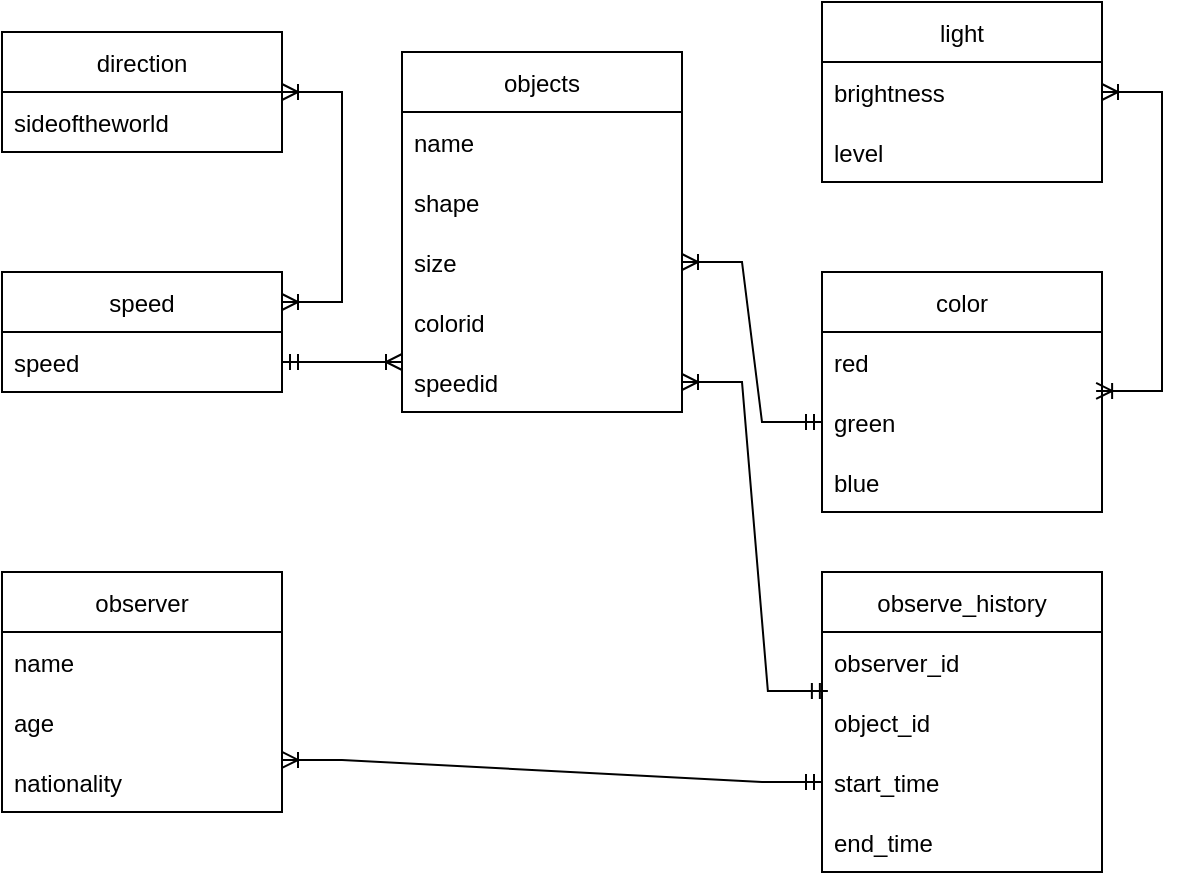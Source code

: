 <mxfile version="18.1.3" type="github">
  <diagram id="-K4ERPyTieTXIp2pPhN8" name="Page-1">
    <mxGraphModel dx="990" dy="650" grid="1" gridSize="10" guides="1" tooltips="1" connect="1" arrows="1" fold="1" page="1" pageScale="1" pageWidth="827" pageHeight="1169" math="0" shadow="0">
      <root>
        <mxCell id="0" />
        <mxCell id="1" parent="0" />
        <mxCell id="L3-jUyVPx0er-l2y9_Mx-1" value="direction" style="swimlane;fontStyle=0;childLayout=stackLayout;horizontal=1;startSize=30;horizontalStack=0;resizeParent=1;resizeParentMax=0;resizeLast=0;collapsible=1;marginBottom=0;" vertex="1" parent="1">
          <mxGeometry x="110" y="50" width="140" height="60" as="geometry" />
        </mxCell>
        <mxCell id="L3-jUyVPx0er-l2y9_Mx-2" value="sideoftheworld" style="text;strokeColor=none;fillColor=none;align=left;verticalAlign=middle;spacingLeft=4;spacingRight=4;overflow=hidden;points=[[0,0.5],[1,0.5]];portConstraint=eastwest;rotatable=0;" vertex="1" parent="L3-jUyVPx0er-l2y9_Mx-1">
          <mxGeometry y="30" width="140" height="30" as="geometry" />
        </mxCell>
        <mxCell id="L3-jUyVPx0er-l2y9_Mx-6" value="speed" style="swimlane;fontStyle=0;childLayout=stackLayout;horizontal=1;startSize=30;horizontalStack=0;resizeParent=1;resizeParentMax=0;resizeLast=0;collapsible=1;marginBottom=0;" vertex="1" parent="1">
          <mxGeometry x="110" y="170" width="140" height="60" as="geometry" />
        </mxCell>
        <mxCell id="L3-jUyVPx0er-l2y9_Mx-7" value="speed" style="text;strokeColor=none;fillColor=none;align=left;verticalAlign=middle;spacingLeft=4;spacingRight=4;overflow=hidden;points=[[0,0.5],[1,0.5]];portConstraint=eastwest;rotatable=0;" vertex="1" parent="L3-jUyVPx0er-l2y9_Mx-6">
          <mxGeometry y="30" width="140" height="30" as="geometry" />
        </mxCell>
        <mxCell id="L3-jUyVPx0er-l2y9_Mx-10" value="light" style="swimlane;fontStyle=0;childLayout=stackLayout;horizontal=1;startSize=30;horizontalStack=0;resizeParent=1;resizeParentMax=0;resizeLast=0;collapsible=1;marginBottom=0;" vertex="1" parent="1">
          <mxGeometry x="520" y="35" width="140" height="90" as="geometry" />
        </mxCell>
        <mxCell id="L3-jUyVPx0er-l2y9_Mx-11" value="brightness" style="text;strokeColor=none;fillColor=none;align=left;verticalAlign=middle;spacingLeft=4;spacingRight=4;overflow=hidden;points=[[0,0.5],[1,0.5]];portConstraint=eastwest;rotatable=0;" vertex="1" parent="L3-jUyVPx0er-l2y9_Mx-10">
          <mxGeometry y="30" width="140" height="30" as="geometry" />
        </mxCell>
        <mxCell id="L3-jUyVPx0er-l2y9_Mx-12" value="level" style="text;strokeColor=none;fillColor=none;align=left;verticalAlign=middle;spacingLeft=4;spacingRight=4;overflow=hidden;points=[[0,0.5],[1,0.5]];portConstraint=eastwest;rotatable=0;" vertex="1" parent="L3-jUyVPx0er-l2y9_Mx-10">
          <mxGeometry y="60" width="140" height="30" as="geometry" />
        </mxCell>
        <mxCell id="L3-jUyVPx0er-l2y9_Mx-14" value="color" style="swimlane;fontStyle=0;childLayout=stackLayout;horizontal=1;startSize=30;horizontalStack=0;resizeParent=1;resizeParentMax=0;resizeLast=0;collapsible=1;marginBottom=0;" vertex="1" parent="1">
          <mxGeometry x="520" y="170" width="140" height="120" as="geometry" />
        </mxCell>
        <mxCell id="L3-jUyVPx0er-l2y9_Mx-15" value="red" style="text;strokeColor=none;fillColor=none;align=left;verticalAlign=middle;spacingLeft=4;spacingRight=4;overflow=hidden;points=[[0,0.5],[1,0.5]];portConstraint=eastwest;rotatable=0;" vertex="1" parent="L3-jUyVPx0er-l2y9_Mx-14">
          <mxGeometry y="30" width="140" height="30" as="geometry" />
        </mxCell>
        <mxCell id="L3-jUyVPx0er-l2y9_Mx-16" value="green" style="text;strokeColor=none;fillColor=none;align=left;verticalAlign=middle;spacingLeft=4;spacingRight=4;overflow=hidden;points=[[0,0.5],[1,0.5]];portConstraint=eastwest;rotatable=0;" vertex="1" parent="L3-jUyVPx0er-l2y9_Mx-14">
          <mxGeometry y="60" width="140" height="30" as="geometry" />
        </mxCell>
        <mxCell id="L3-jUyVPx0er-l2y9_Mx-17" value="blue" style="text;strokeColor=none;fillColor=none;align=left;verticalAlign=middle;spacingLeft=4;spacingRight=4;overflow=hidden;points=[[0,0.5],[1,0.5]];portConstraint=eastwest;rotatable=0;" vertex="1" parent="L3-jUyVPx0er-l2y9_Mx-14">
          <mxGeometry y="90" width="140" height="30" as="geometry" />
        </mxCell>
        <mxCell id="L3-jUyVPx0er-l2y9_Mx-18" value="objects" style="swimlane;fontStyle=0;childLayout=stackLayout;horizontal=1;startSize=30;horizontalStack=0;resizeParent=1;resizeParentMax=0;resizeLast=0;collapsible=1;marginBottom=0;" vertex="1" parent="1">
          <mxGeometry x="310" y="60" width="140" height="180" as="geometry" />
        </mxCell>
        <mxCell id="L3-jUyVPx0er-l2y9_Mx-19" value="name" style="text;strokeColor=none;fillColor=none;align=left;verticalAlign=middle;spacingLeft=4;spacingRight=4;overflow=hidden;points=[[0,0.5],[1,0.5]];portConstraint=eastwest;rotatable=0;" vertex="1" parent="L3-jUyVPx0er-l2y9_Mx-18">
          <mxGeometry y="30" width="140" height="30" as="geometry" />
        </mxCell>
        <mxCell id="L3-jUyVPx0er-l2y9_Mx-20" value="shape" style="text;strokeColor=none;fillColor=none;align=left;verticalAlign=middle;spacingLeft=4;spacingRight=4;overflow=hidden;points=[[0,0.5],[1,0.5]];portConstraint=eastwest;rotatable=0;" vertex="1" parent="L3-jUyVPx0er-l2y9_Mx-18">
          <mxGeometry y="60" width="140" height="30" as="geometry" />
        </mxCell>
        <mxCell id="L3-jUyVPx0er-l2y9_Mx-21" value="size" style="text;strokeColor=none;fillColor=none;align=left;verticalAlign=middle;spacingLeft=4;spacingRight=4;overflow=hidden;points=[[0,0.5],[1,0.5]];portConstraint=eastwest;rotatable=0;" vertex="1" parent="L3-jUyVPx0er-l2y9_Mx-18">
          <mxGeometry y="90" width="140" height="30" as="geometry" />
        </mxCell>
        <mxCell id="L3-jUyVPx0er-l2y9_Mx-22" value="colorid" style="text;strokeColor=none;fillColor=none;align=left;verticalAlign=middle;spacingLeft=4;spacingRight=4;overflow=hidden;points=[[0,0.5],[1,0.5]];portConstraint=eastwest;rotatable=0;" vertex="1" parent="L3-jUyVPx0er-l2y9_Mx-18">
          <mxGeometry y="120" width="140" height="30" as="geometry" />
        </mxCell>
        <mxCell id="L3-jUyVPx0er-l2y9_Mx-23" value="speedid" style="text;strokeColor=none;fillColor=none;align=left;verticalAlign=middle;spacingLeft=4;spacingRight=4;overflow=hidden;points=[[0,0.5],[1,0.5]];portConstraint=eastwest;rotatable=0;" vertex="1" parent="L3-jUyVPx0er-l2y9_Mx-18">
          <mxGeometry y="150" width="140" height="30" as="geometry" />
        </mxCell>
        <mxCell id="L3-jUyVPx0er-l2y9_Mx-24" value="observer" style="swimlane;fontStyle=0;childLayout=stackLayout;horizontal=1;startSize=30;horizontalStack=0;resizeParent=1;resizeParentMax=0;resizeLast=0;collapsible=1;marginBottom=0;" vertex="1" parent="1">
          <mxGeometry x="110" y="320" width="140" height="120" as="geometry" />
        </mxCell>
        <mxCell id="L3-jUyVPx0er-l2y9_Mx-25" value="name" style="text;strokeColor=none;fillColor=none;align=left;verticalAlign=middle;spacingLeft=4;spacingRight=4;overflow=hidden;points=[[0,0.5],[1,0.5]];portConstraint=eastwest;rotatable=0;" vertex="1" parent="L3-jUyVPx0er-l2y9_Mx-24">
          <mxGeometry y="30" width="140" height="30" as="geometry" />
        </mxCell>
        <mxCell id="L3-jUyVPx0er-l2y9_Mx-26" value="age" style="text;strokeColor=none;fillColor=none;align=left;verticalAlign=middle;spacingLeft=4;spacingRight=4;overflow=hidden;points=[[0,0.5],[1,0.5]];portConstraint=eastwest;rotatable=0;" vertex="1" parent="L3-jUyVPx0er-l2y9_Mx-24">
          <mxGeometry y="60" width="140" height="30" as="geometry" />
        </mxCell>
        <mxCell id="L3-jUyVPx0er-l2y9_Mx-27" value="nationality" style="text;strokeColor=none;fillColor=none;align=left;verticalAlign=middle;spacingLeft=4;spacingRight=4;overflow=hidden;points=[[0,0.5],[1,0.5]];portConstraint=eastwest;rotatable=0;" vertex="1" parent="L3-jUyVPx0er-l2y9_Mx-24">
          <mxGeometry y="90" width="140" height="30" as="geometry" />
        </mxCell>
        <mxCell id="L3-jUyVPx0er-l2y9_Mx-28" value="observe_history" style="swimlane;fontStyle=0;childLayout=stackLayout;horizontal=1;startSize=30;horizontalStack=0;resizeParent=1;resizeParentMax=0;resizeLast=0;collapsible=1;marginBottom=0;" vertex="1" parent="1">
          <mxGeometry x="520" y="320" width="140" height="150" as="geometry" />
        </mxCell>
        <mxCell id="L3-jUyVPx0er-l2y9_Mx-29" value="observer_id" style="text;strokeColor=none;fillColor=none;align=left;verticalAlign=middle;spacingLeft=4;spacingRight=4;overflow=hidden;points=[[0,0.5],[1,0.5]];portConstraint=eastwest;rotatable=0;" vertex="1" parent="L3-jUyVPx0er-l2y9_Mx-28">
          <mxGeometry y="30" width="140" height="30" as="geometry" />
        </mxCell>
        <mxCell id="L3-jUyVPx0er-l2y9_Mx-30" value="object_id" style="text;strokeColor=none;fillColor=none;align=left;verticalAlign=middle;spacingLeft=4;spacingRight=4;overflow=hidden;points=[[0,0.5],[1,0.5]];portConstraint=eastwest;rotatable=0;" vertex="1" parent="L3-jUyVPx0er-l2y9_Mx-28">
          <mxGeometry y="60" width="140" height="30" as="geometry" />
        </mxCell>
        <mxCell id="L3-jUyVPx0er-l2y9_Mx-32" value="start_time" style="text;strokeColor=none;fillColor=none;align=left;verticalAlign=middle;spacingLeft=4;spacingRight=4;overflow=hidden;points=[[0,0.5],[1,0.5]];portConstraint=eastwest;rotatable=0;" vertex="1" parent="L3-jUyVPx0er-l2y9_Mx-28">
          <mxGeometry y="90" width="140" height="30" as="geometry" />
        </mxCell>
        <mxCell id="L3-jUyVPx0er-l2y9_Mx-31" value="end_time" style="text;strokeColor=none;fillColor=none;align=left;verticalAlign=middle;spacingLeft=4;spacingRight=4;overflow=hidden;points=[[0,0.5],[1,0.5]];portConstraint=eastwest;rotatable=0;" vertex="1" parent="L3-jUyVPx0er-l2y9_Mx-28">
          <mxGeometry y="120" width="140" height="30" as="geometry" />
        </mxCell>
        <mxCell id="L3-jUyVPx0er-l2y9_Mx-33" value="" style="edgeStyle=entityRelationEdgeStyle;fontSize=12;html=1;endArrow=ERoneToMany;startArrow=ERoneToMany;rounded=0;entryX=1;entryY=0.5;entryDx=0;entryDy=0;exitX=1;exitY=0.25;exitDx=0;exitDy=0;" edge="1" parent="1" source="L3-jUyVPx0er-l2y9_Mx-6" target="L3-jUyVPx0er-l2y9_Mx-1">
          <mxGeometry width="100" height="100" relative="1" as="geometry">
            <mxPoint x="360" y="330" as="sourcePoint" />
            <mxPoint x="460" y="230" as="targetPoint" />
          </mxGeometry>
        </mxCell>
        <mxCell id="L3-jUyVPx0er-l2y9_Mx-34" value="" style="edgeStyle=entityRelationEdgeStyle;fontSize=12;html=1;endArrow=ERoneToMany;startArrow=ERmandOne;rounded=0;exitX=1;exitY=0.5;exitDx=0;exitDy=0;" edge="1" parent="1" source="L3-jUyVPx0er-l2y9_Mx-7">
          <mxGeometry width="100" height="100" relative="1" as="geometry">
            <mxPoint x="360" y="330" as="sourcePoint" />
            <mxPoint x="310" y="215" as="targetPoint" />
          </mxGeometry>
        </mxCell>
        <mxCell id="L3-jUyVPx0er-l2y9_Mx-35" value="" style="edgeStyle=entityRelationEdgeStyle;fontSize=12;html=1;endArrow=ERoneToMany;startArrow=ERoneToMany;rounded=0;exitX=0.979;exitY=-0.017;exitDx=0;exitDy=0;exitPerimeter=0;" edge="1" parent="1" source="L3-jUyVPx0er-l2y9_Mx-16" target="L3-jUyVPx0er-l2y9_Mx-10">
          <mxGeometry width="100" height="100" relative="1" as="geometry">
            <mxPoint x="670" y="220" as="sourcePoint" />
            <mxPoint x="660" y="61" as="targetPoint" />
          </mxGeometry>
        </mxCell>
        <mxCell id="L3-jUyVPx0er-l2y9_Mx-36" value="" style="edgeStyle=entityRelationEdgeStyle;fontSize=12;html=1;endArrow=ERoneToMany;startArrow=ERmandOne;rounded=0;exitX=0;exitY=0.5;exitDx=0;exitDy=0;entryX=1;entryY=0.5;entryDx=0;entryDy=0;" edge="1" parent="1" source="L3-jUyVPx0er-l2y9_Mx-16" target="L3-jUyVPx0er-l2y9_Mx-21">
          <mxGeometry width="100" height="100" relative="1" as="geometry">
            <mxPoint x="360" y="330" as="sourcePoint" />
            <mxPoint x="460" y="230" as="targetPoint" />
          </mxGeometry>
        </mxCell>
        <mxCell id="L3-jUyVPx0er-l2y9_Mx-37" value="" style="edgeStyle=entityRelationEdgeStyle;fontSize=12;html=1;endArrow=ERoneToMany;startArrow=ERmandOne;rounded=0;entryX=1;entryY=0.133;entryDx=0;entryDy=0;entryPerimeter=0;exitX=0;exitY=0.5;exitDx=0;exitDy=0;" edge="1" parent="1" source="L3-jUyVPx0er-l2y9_Mx-32" target="L3-jUyVPx0er-l2y9_Mx-27">
          <mxGeometry width="100" height="100" relative="1" as="geometry">
            <mxPoint x="360" y="330" as="sourcePoint" />
            <mxPoint x="460" y="230" as="targetPoint" />
          </mxGeometry>
        </mxCell>
        <mxCell id="L3-jUyVPx0er-l2y9_Mx-38" value="" style="edgeStyle=entityRelationEdgeStyle;fontSize=12;html=1;endArrow=ERoneToMany;startArrow=ERmandOne;rounded=0;exitX=0.021;exitY=0.983;exitDx=0;exitDy=0;exitPerimeter=0;" edge="1" parent="1" source="L3-jUyVPx0er-l2y9_Mx-29" target="L3-jUyVPx0er-l2y9_Mx-23">
          <mxGeometry width="100" height="100" relative="1" as="geometry">
            <mxPoint x="360" y="330" as="sourcePoint" />
            <mxPoint x="460" y="230" as="targetPoint" />
          </mxGeometry>
        </mxCell>
      </root>
    </mxGraphModel>
  </diagram>
</mxfile>
